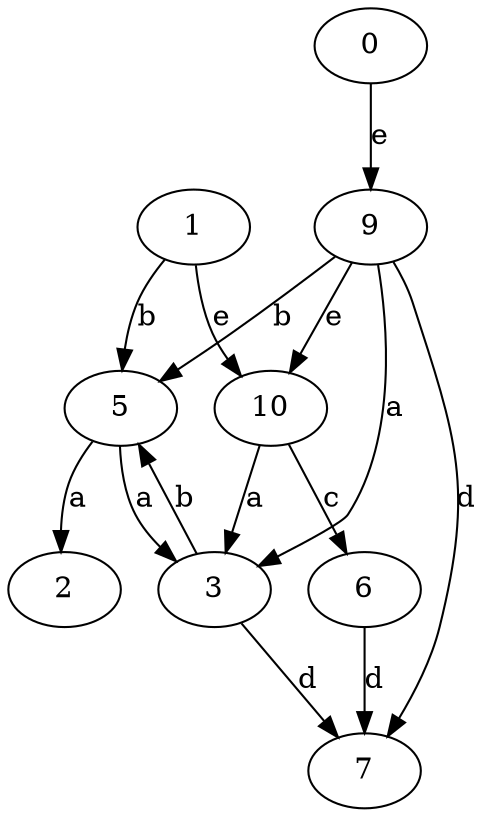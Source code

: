 strict digraph  {
1;
2;
3;
0;
5;
6;
7;
9;
10;
1 -> 5  [label=b];
1 -> 10  [label=e];
3 -> 5  [label=b];
3 -> 7  [label=d];
0 -> 9  [label=e];
5 -> 2  [label=a];
5 -> 3  [label=a];
6 -> 7  [label=d];
9 -> 3  [label=a];
9 -> 5  [label=b];
9 -> 7  [label=d];
9 -> 10  [label=e];
10 -> 3  [label=a];
10 -> 6  [label=c];
}
